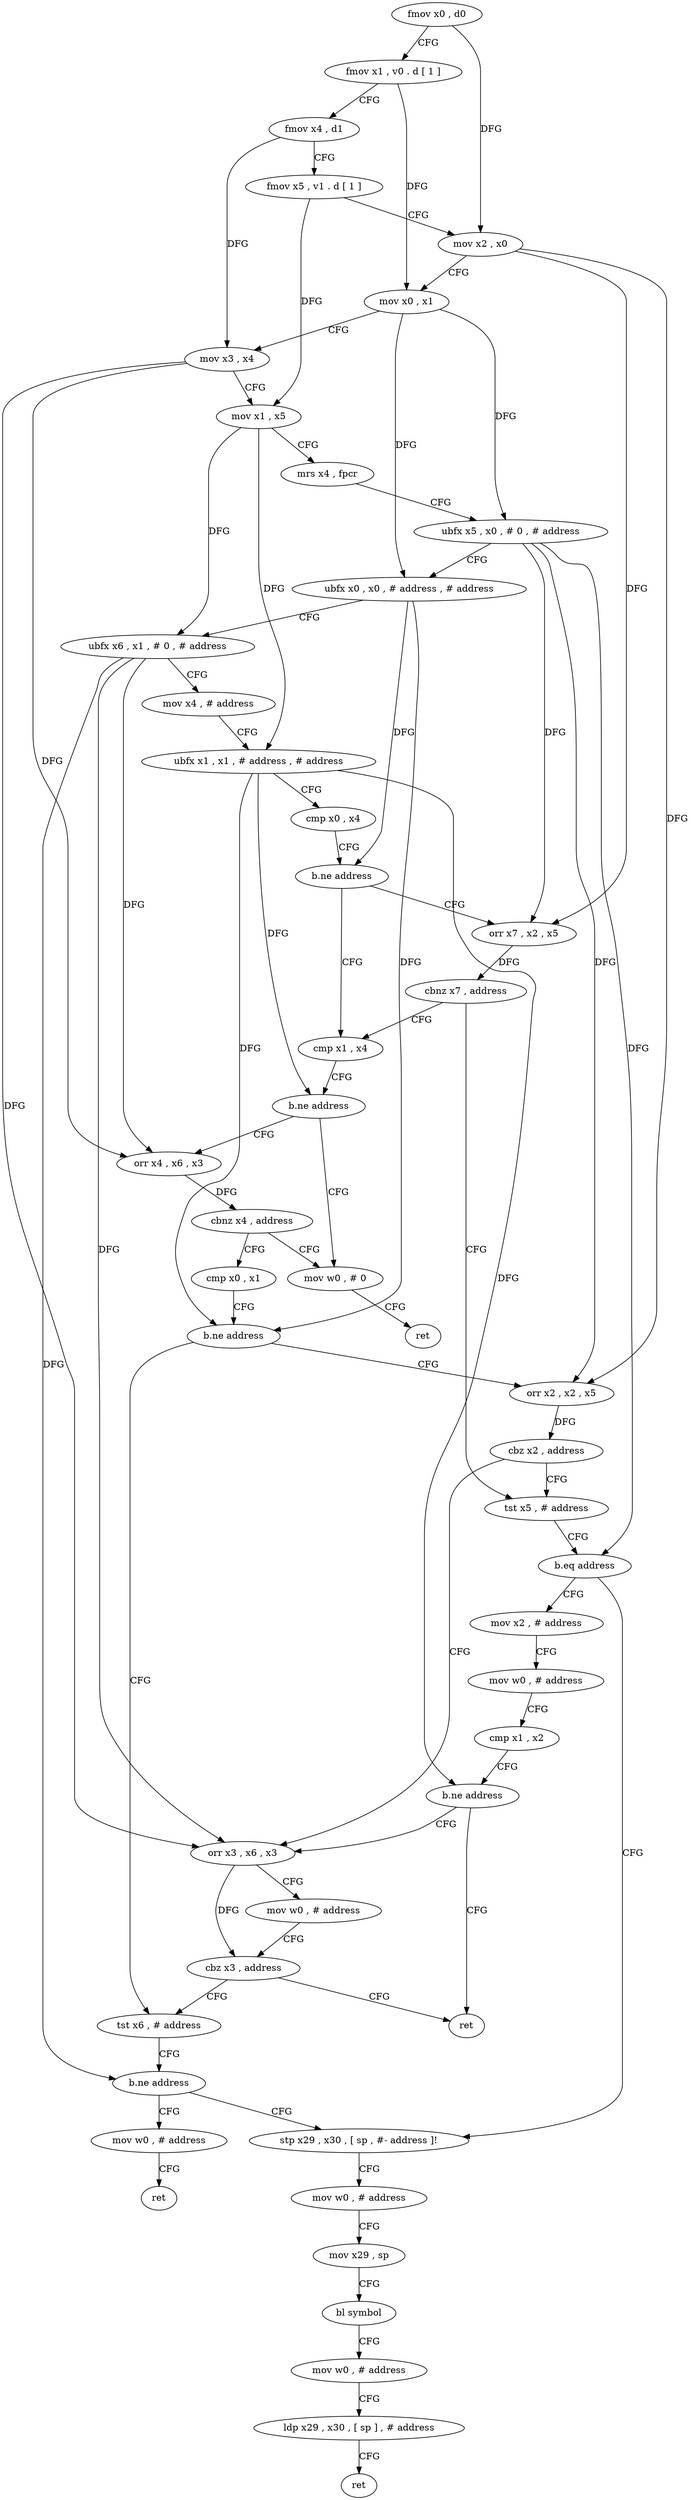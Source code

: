 digraph "func" {
"4249768" [label = "fmov x0 , d0" ]
"4249772" [label = "fmov x1 , v0 . d [ 1 ]" ]
"4249776" [label = "fmov x4 , d1" ]
"4249780" [label = "fmov x5 , v1 . d [ 1 ]" ]
"4249784" [label = "mov x2 , x0" ]
"4249788" [label = "mov x0 , x1" ]
"4249792" [label = "mov x3 , x4" ]
"4249796" [label = "mov x1 , x5" ]
"4249800" [label = "mrs x4 , fpcr" ]
"4249804" [label = "ubfx x5 , x0 , # 0 , # address" ]
"4249808" [label = "ubfx x0 , x0 , # address , # address" ]
"4249812" [label = "ubfx x6 , x1 , # 0 , # address" ]
"4249816" [label = "mov x4 , # address" ]
"4249820" [label = "ubfx x1 , x1 , # address , # address" ]
"4249824" [label = "cmp x0 , x4" ]
"4249828" [label = "b.ne address" ]
"4249840" [label = "cmp x1 , x4" ]
"4249832" [label = "orr x7 , x2 , x5" ]
"4249844" [label = "b.ne address" ]
"4249856" [label = "mov w0 , # 0" ]
"4249848" [label = "orr x4 , x6 , x3" ]
"4249836" [label = "cbnz x7 , address" ]
"4249888" [label = "tst x5 , # address" ]
"4249860" [label = "ret" ]
"4249852" [label = "cbnz x4 , address" ]
"4249872" [label = "cmp x0 , x1" ]
"4249892" [label = "b.eq address" ]
"4249932" [label = "stp x29 , x30 , [ sp , #- address ]!" ]
"4249896" [label = "mov x2 , # address" ]
"4249876" [label = "b.ne address" ]
"4249924" [label = "tst x6 , # address" ]
"4249880" [label = "orr x2 , x2 , x5" ]
"4249936" [label = "mov w0 , # address" ]
"4249940" [label = "mov x29 , sp" ]
"4249944" [label = "bl symbol" ]
"4249948" [label = "mov w0 , # address" ]
"4249952" [label = "ldp x29 , x30 , [ sp ] , # address" ]
"4249956" [label = "ret" ]
"4249900" [label = "mov w0 , # address" ]
"4249904" [label = "cmp x1 , x2" ]
"4249908" [label = "b.ne address" ]
"4249960" [label = "ret" ]
"4249912" [label = "orr x3 , x6 , x3" ]
"4249928" [label = "b.ne address" ]
"4249864" [label = "mov w0 , # address" ]
"4249884" [label = "cbz x2 , address" ]
"4249916" [label = "mov w0 , # address" ]
"4249920" [label = "cbz x3 , address" ]
"4249868" [label = "ret" ]
"4249768" -> "4249772" [ label = "CFG" ]
"4249768" -> "4249784" [ label = "DFG" ]
"4249772" -> "4249776" [ label = "CFG" ]
"4249772" -> "4249788" [ label = "DFG" ]
"4249776" -> "4249780" [ label = "CFG" ]
"4249776" -> "4249792" [ label = "DFG" ]
"4249780" -> "4249784" [ label = "CFG" ]
"4249780" -> "4249796" [ label = "DFG" ]
"4249784" -> "4249788" [ label = "CFG" ]
"4249784" -> "4249832" [ label = "DFG" ]
"4249784" -> "4249880" [ label = "DFG" ]
"4249788" -> "4249792" [ label = "CFG" ]
"4249788" -> "4249804" [ label = "DFG" ]
"4249788" -> "4249808" [ label = "DFG" ]
"4249792" -> "4249796" [ label = "CFG" ]
"4249792" -> "4249848" [ label = "DFG" ]
"4249792" -> "4249912" [ label = "DFG" ]
"4249796" -> "4249800" [ label = "CFG" ]
"4249796" -> "4249812" [ label = "DFG" ]
"4249796" -> "4249820" [ label = "DFG" ]
"4249800" -> "4249804" [ label = "CFG" ]
"4249804" -> "4249808" [ label = "CFG" ]
"4249804" -> "4249832" [ label = "DFG" ]
"4249804" -> "4249892" [ label = "DFG" ]
"4249804" -> "4249880" [ label = "DFG" ]
"4249808" -> "4249812" [ label = "CFG" ]
"4249808" -> "4249828" [ label = "DFG" ]
"4249808" -> "4249876" [ label = "DFG" ]
"4249812" -> "4249816" [ label = "CFG" ]
"4249812" -> "4249848" [ label = "DFG" ]
"4249812" -> "4249928" [ label = "DFG" ]
"4249812" -> "4249912" [ label = "DFG" ]
"4249816" -> "4249820" [ label = "CFG" ]
"4249820" -> "4249824" [ label = "CFG" ]
"4249820" -> "4249844" [ label = "DFG" ]
"4249820" -> "4249876" [ label = "DFG" ]
"4249820" -> "4249908" [ label = "DFG" ]
"4249824" -> "4249828" [ label = "CFG" ]
"4249828" -> "4249840" [ label = "CFG" ]
"4249828" -> "4249832" [ label = "CFG" ]
"4249840" -> "4249844" [ label = "CFG" ]
"4249832" -> "4249836" [ label = "DFG" ]
"4249844" -> "4249856" [ label = "CFG" ]
"4249844" -> "4249848" [ label = "CFG" ]
"4249856" -> "4249860" [ label = "CFG" ]
"4249848" -> "4249852" [ label = "DFG" ]
"4249836" -> "4249888" [ label = "CFG" ]
"4249836" -> "4249840" [ label = "CFG" ]
"4249888" -> "4249892" [ label = "CFG" ]
"4249852" -> "4249872" [ label = "CFG" ]
"4249852" -> "4249856" [ label = "CFG" ]
"4249872" -> "4249876" [ label = "CFG" ]
"4249892" -> "4249932" [ label = "CFG" ]
"4249892" -> "4249896" [ label = "CFG" ]
"4249932" -> "4249936" [ label = "CFG" ]
"4249896" -> "4249900" [ label = "CFG" ]
"4249876" -> "4249924" [ label = "CFG" ]
"4249876" -> "4249880" [ label = "CFG" ]
"4249924" -> "4249928" [ label = "CFG" ]
"4249880" -> "4249884" [ label = "DFG" ]
"4249936" -> "4249940" [ label = "CFG" ]
"4249940" -> "4249944" [ label = "CFG" ]
"4249944" -> "4249948" [ label = "CFG" ]
"4249948" -> "4249952" [ label = "CFG" ]
"4249952" -> "4249956" [ label = "CFG" ]
"4249900" -> "4249904" [ label = "CFG" ]
"4249904" -> "4249908" [ label = "CFG" ]
"4249908" -> "4249960" [ label = "CFG" ]
"4249908" -> "4249912" [ label = "CFG" ]
"4249912" -> "4249916" [ label = "CFG" ]
"4249912" -> "4249920" [ label = "DFG" ]
"4249928" -> "4249864" [ label = "CFG" ]
"4249928" -> "4249932" [ label = "CFG" ]
"4249864" -> "4249868" [ label = "CFG" ]
"4249884" -> "4249912" [ label = "CFG" ]
"4249884" -> "4249888" [ label = "CFG" ]
"4249916" -> "4249920" [ label = "CFG" ]
"4249920" -> "4249960" [ label = "CFG" ]
"4249920" -> "4249924" [ label = "CFG" ]
}
